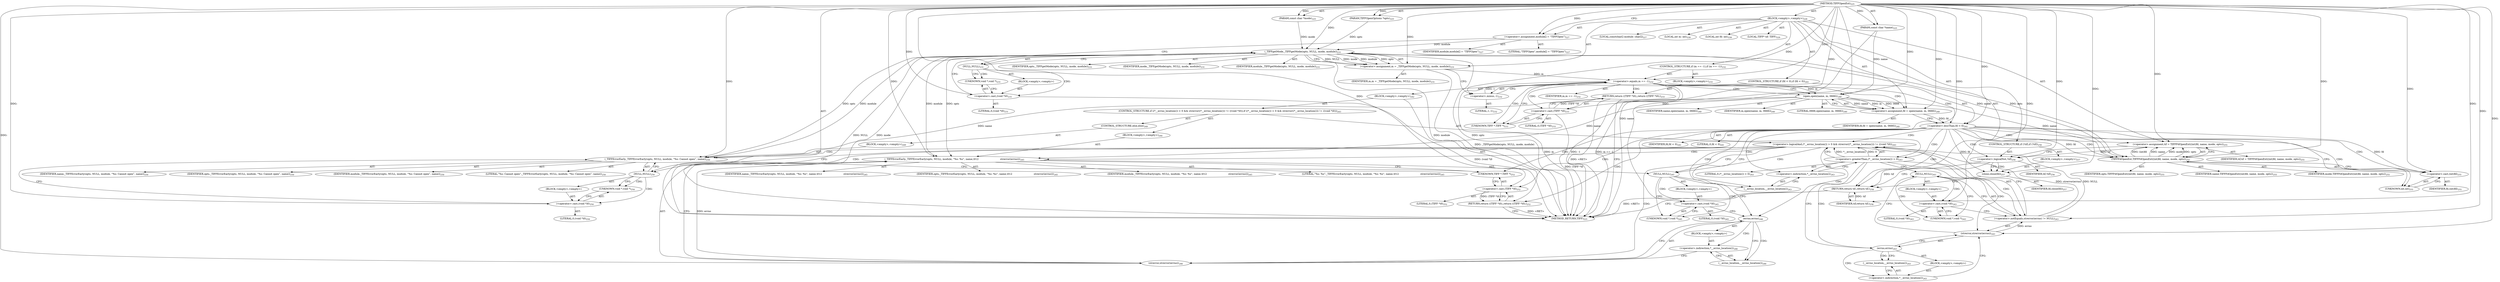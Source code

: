 digraph "TIFFOpenExt" {  
"33983" [label = <(METHOD,TIFFOpenExt)<SUB>225</SUB>> ]
"33984" [label = <(PARAM,const char *name)<SUB>225</SUB>> ]
"33985" [label = <(PARAM,const char *mode)<SUB>225</SUB>> ]
"33986" [label = <(PARAM,TIFFOpenOptions *opts)<SUB>225</SUB>> ]
"33987" [label = <(BLOCK,&lt;empty&gt;,&lt;empty&gt;)<SUB>226</SUB>> ]
"33988" [label = <(LOCAL,constchar[] module: char[])<SUB>227</SUB>> ]
"33989" [label = <(&lt;operator&gt;.assignment,module[] = &quot;TIFFOpen&quot;)<SUB>227</SUB>> ]
"33990" [label = <(IDENTIFIER,module,module[] = &quot;TIFFOpen&quot;)<SUB>227</SUB>> ]
"33991" [label = <(LITERAL,&quot;TIFFOpen&quot;,module[] = &quot;TIFFOpen&quot;)<SUB>227</SUB>> ]
"33992" [label = <(LOCAL,int m: int)<SUB>228</SUB>> ]
"33993" [label = <(LOCAL,int fd: int)<SUB>228</SUB>> ]
"33994" [label = <(LOCAL,TIFF* tif: TIFF)<SUB>229</SUB>> ]
"33995" [label = <(&lt;operator&gt;.assignment,m = _TIFFgetMode(opts, NULL, mode, module))<SUB>231</SUB>> ]
"33996" [label = <(IDENTIFIER,m,m = _TIFFgetMode(opts, NULL, mode, module))<SUB>231</SUB>> ]
"33997" [label = <(_TIFFgetMode,_TIFFgetMode(opts, NULL, mode, module))<SUB>231</SUB>> ]
"33998" [label = <(IDENTIFIER,opts,_TIFFgetMode(opts, NULL, mode, module))<SUB>231</SUB>> ]
"33999" [label = <(NULL,NULL)<SUB>231</SUB>> ]
"34000" [label = <(BLOCK,&lt;empty&gt;,&lt;empty&gt;)> ]
"34001" [label = <(&lt;operator&gt;.cast,(void *)0)<SUB>231</SUB>> ]
"34002" [label = <(UNKNOWN,void *,void *)<SUB>231</SUB>> ]
"34003" [label = <(LITERAL,0,(void *)0)<SUB>231</SUB>> ]
"34004" [label = <(IDENTIFIER,mode,_TIFFgetMode(opts, NULL, mode, module))<SUB>231</SUB>> ]
"34005" [label = <(IDENTIFIER,module,_TIFFgetMode(opts, NULL, mode, module))<SUB>231</SUB>> ]
"34006" [label = <(CONTROL_STRUCTURE,if (m == -1),if (m == -1))<SUB>232</SUB>> ]
"34007" [label = <(&lt;operator&gt;.equals,m == -1)<SUB>232</SUB>> ]
"34008" [label = <(IDENTIFIER,m,m == -1)<SUB>232</SUB>> ]
"34009" [label = <(&lt;operator&gt;.minus,-1)<SUB>232</SUB>> ]
"34010" [label = <(LITERAL,1,-1)<SUB>232</SUB>> ]
"34011" [label = <(BLOCK,&lt;empty&gt;,&lt;empty&gt;)<SUB>233</SUB>> ]
"34012" [label = <(RETURN,return ((TIFF *)0);,return ((TIFF *)0);)<SUB>233</SUB>> ]
"34013" [label = <(&lt;operator&gt;.cast,(TIFF *)0)<SUB>233</SUB>> ]
"34014" [label = <(UNKNOWN,TIFF *,TIFF *)<SUB>233</SUB>> ]
"34015" [label = <(LITERAL,0,(TIFF *)0)<SUB>233</SUB>> ]
"34016" [label = <(&lt;operator&gt;.assignment,fd = open(name, m, 0666))<SUB>240</SUB>> ]
"34017" [label = <(IDENTIFIER,fd,fd = open(name, m, 0666))<SUB>240</SUB>> ]
"34018" [label = <(open,open(name, m, 0666))<SUB>240</SUB>> ]
"34019" [label = <(IDENTIFIER,name,open(name, m, 0666))<SUB>240</SUB>> ]
"34020" [label = <(IDENTIFIER,m,open(name, m, 0666))<SUB>240</SUB>> ]
"34021" [label = <(LITERAL,0666,open(name, m, 0666))<SUB>240</SUB>> ]
"34022" [label = <(CONTROL_STRUCTURE,if (fd &lt; 0),if (fd &lt; 0))<SUB>241</SUB>> ]
"34023" [label = <(&lt;operator&gt;.lessThan,fd &lt; 0)<SUB>241</SUB>> ]
"34024" [label = <(IDENTIFIER,fd,fd &lt; 0)<SUB>241</SUB>> ]
"34025" [label = <(LITERAL,0,fd &lt; 0)<SUB>241</SUB>> ]
"34026" [label = <(BLOCK,&lt;empty&gt;,&lt;empty&gt;)<SUB>242</SUB>> ]
"34027" [label = <(CONTROL_STRUCTURE,if ((*__errno_location()) &gt; 0 &amp;&amp; strerror((*__errno_location())) != ((void *)0)),if ((*__errno_location()) &gt; 0 &amp;&amp; strerror((*__errno_location())) != ((void *)0)))<SUB>243</SUB>> ]
"34028" [label = <(&lt;operator&gt;.logicalAnd,(*__errno_location()) &gt; 0 &amp;&amp; strerror((*__errno_location())) != ((void *)0))<SUB>243</SUB>> ]
"34029" [label = <(&lt;operator&gt;.greaterThan,(*__errno_location()) &gt; 0)<SUB>243</SUB>> ]
"34030" [label = <(&lt;operator&gt;.indirection,*__errno_location())<SUB>243</SUB>> ]
"34031" [label = <(__errno_location,__errno_location())<SUB>243</SUB>> ]
"34032" [label = <(LITERAL,0,(*__errno_location()) &gt; 0)<SUB>243</SUB>> ]
"34033" [label = <(&lt;operator&gt;.notEquals,strerror(errno) != NULL)<SUB>243</SUB>> ]
"34034" [label = <(strerror,strerror(errno))<SUB>243</SUB>> ]
"34035" [label = <(errno,errno)<SUB>243</SUB>> ]
"34036" [label = <(BLOCK,&lt;empty&gt;,&lt;empty&gt;)> ]
"34037" [label = <(&lt;operator&gt;.indirection,*__errno_location())<SUB>243</SUB>> ]
"34038" [label = <(__errno_location,__errno_location())<SUB>243</SUB>> ]
"34039" [label = <(NULL,NULL)<SUB>243</SUB>> ]
"34040" [label = <(BLOCK,&lt;empty&gt;,&lt;empty&gt;)> ]
"34041" [label = <(&lt;operator&gt;.cast,(void *)0)<SUB>243</SUB>> ]
"34042" [label = <(UNKNOWN,void *,void *)<SUB>243</SUB>> ]
"34043" [label = <(LITERAL,0,(void *)0)<SUB>243</SUB>> ]
"34044" [label = <(BLOCK,&lt;empty&gt;,&lt;empty&gt;)<SUB>244</SUB>> ]
"34045" [label = <(_TIFFErrorEarly,_TIFFErrorEarly(opts, NULL, module, &quot;%s: %s&quot;, name,\012                            strerror(errno)))<SUB>245</SUB>> ]
"34046" [label = <(IDENTIFIER,opts,_TIFFErrorEarly(opts, NULL, module, &quot;%s: %s&quot;, name,\012                            strerror(errno)))<SUB>245</SUB>> ]
"34047" [label = <(NULL,NULL)<SUB>245</SUB>> ]
"34048" [label = <(BLOCK,&lt;empty&gt;,&lt;empty&gt;)> ]
"34049" [label = <(&lt;operator&gt;.cast,(void *)0)<SUB>245</SUB>> ]
"34050" [label = <(UNKNOWN,void *,void *)<SUB>245</SUB>> ]
"34051" [label = <(LITERAL,0,(void *)0)<SUB>245</SUB>> ]
"34052" [label = <(IDENTIFIER,module,_TIFFErrorEarly(opts, NULL, module, &quot;%s: %s&quot;, name,\012                            strerror(errno)))<SUB>245</SUB>> ]
"34053" [label = <(LITERAL,&quot;%s: %s&quot;,_TIFFErrorEarly(opts, NULL, module, &quot;%s: %s&quot;, name,\012                            strerror(errno)))<SUB>245</SUB>> ]
"34054" [label = <(IDENTIFIER,name,_TIFFErrorEarly(opts, NULL, module, &quot;%s: %s&quot;, name,\012                            strerror(errno)))<SUB>245</SUB>> ]
"34055" [label = <(strerror,strerror(errno))<SUB>246</SUB>> ]
"34056" [label = <(errno,errno)<SUB>246</SUB>> ]
"34057" [label = <(BLOCK,&lt;empty&gt;,&lt;empty&gt;)> ]
"34058" [label = <(&lt;operator&gt;.indirection,*__errno_location())<SUB>246</SUB>> ]
"34059" [label = <(__errno_location,__errno_location())<SUB>246</SUB>> ]
"34060" [label = <(CONTROL_STRUCTURE,else,else)<SUB>249</SUB>> ]
"34061" [label = <(BLOCK,&lt;empty&gt;,&lt;empty&gt;)<SUB>249</SUB>> ]
"34062" [label = <(_TIFFErrorEarly,_TIFFErrorEarly(opts, NULL, module, &quot;%s: Cannot open&quot;, name))<SUB>250</SUB>> ]
"34063" [label = <(IDENTIFIER,opts,_TIFFErrorEarly(opts, NULL, module, &quot;%s: Cannot open&quot;, name))<SUB>250</SUB>> ]
"34064" [label = <(NULL,NULL)<SUB>250</SUB>> ]
"34065" [label = <(BLOCK,&lt;empty&gt;,&lt;empty&gt;)> ]
"34066" [label = <(&lt;operator&gt;.cast,(void *)0)<SUB>250</SUB>> ]
"34067" [label = <(UNKNOWN,void *,void *)<SUB>250</SUB>> ]
"34068" [label = <(LITERAL,0,(void *)0)<SUB>250</SUB>> ]
"34069" [label = <(IDENTIFIER,module,_TIFFErrorEarly(opts, NULL, module, &quot;%s: Cannot open&quot;, name))<SUB>250</SUB>> ]
"34070" [label = <(LITERAL,&quot;%s: Cannot open&quot;,_TIFFErrorEarly(opts, NULL, module, &quot;%s: Cannot open&quot;, name))<SUB>250</SUB>> ]
"34071" [label = <(IDENTIFIER,name,_TIFFErrorEarly(opts, NULL, module, &quot;%s: Cannot open&quot;, name))<SUB>250</SUB>> ]
"34072" [label = <(RETURN,return ((TIFF *)0);,return ((TIFF *)0);)<SUB>252</SUB>> ]
"34073" [label = <(&lt;operator&gt;.cast,(TIFF *)0)<SUB>252</SUB>> ]
"34074" [label = <(UNKNOWN,TIFF *,TIFF *)<SUB>252</SUB>> ]
"34075" [label = <(LITERAL,0,(TIFF *)0)<SUB>252</SUB>> ]
"34076" [label = <(&lt;operator&gt;.assignment,tif = TIFFFdOpenExt((int)fd, name, mode, opts))<SUB>255</SUB>> ]
"34077" [label = <(IDENTIFIER,tif,tif = TIFFFdOpenExt((int)fd, name, mode, opts))<SUB>255</SUB>> ]
"34078" [label = <(TIFFFdOpenExt,TIFFFdOpenExt((int)fd, name, mode, opts))<SUB>255</SUB>> ]
"34079" [label = <(&lt;operator&gt;.cast,(int)fd)<SUB>255</SUB>> ]
"34080" [label = <(UNKNOWN,int,int)<SUB>255</SUB>> ]
"34081" [label = <(IDENTIFIER,fd,(int)fd)<SUB>255</SUB>> ]
"34082" [label = <(IDENTIFIER,name,TIFFFdOpenExt((int)fd, name, mode, opts))<SUB>255</SUB>> ]
"34083" [label = <(IDENTIFIER,mode,TIFFFdOpenExt((int)fd, name, mode, opts))<SUB>255</SUB>> ]
"34084" [label = <(IDENTIFIER,opts,TIFFFdOpenExt((int)fd, name, mode, opts))<SUB>255</SUB>> ]
"34085" [label = <(CONTROL_STRUCTURE,if (!tif),if (!tif))<SUB>256</SUB>> ]
"34086" [label = <(&lt;operator&gt;.logicalNot,!tif)<SUB>256</SUB>> ]
"34087" [label = <(IDENTIFIER,tif,!tif)<SUB>256</SUB>> ]
"34088" [label = <(BLOCK,&lt;empty&gt;,&lt;empty&gt;)<SUB>257</SUB>> ]
"34089" [label = <(close,close(fd))<SUB>257</SUB>> ]
"34090" [label = <(IDENTIFIER,fd,close(fd))<SUB>257</SUB>> ]
"34091" [label = <(RETURN,return tif;,return tif;)<SUB>258</SUB>> ]
"34092" [label = <(IDENTIFIER,tif,return tif;)<SUB>258</SUB>> ]
"34093" [label = <(METHOD_RETURN,TIFF)<SUB>225</SUB>> ]
  "33983" -> "33984"  [ label = "AST: "] 
  "33983" -> "33985"  [ label = "AST: "] 
  "33983" -> "33986"  [ label = "AST: "] 
  "33983" -> "33987"  [ label = "AST: "] 
  "33983" -> "34093"  [ label = "AST: "] 
  "33987" -> "33988"  [ label = "AST: "] 
  "33987" -> "33989"  [ label = "AST: "] 
  "33987" -> "33992"  [ label = "AST: "] 
  "33987" -> "33993"  [ label = "AST: "] 
  "33987" -> "33994"  [ label = "AST: "] 
  "33987" -> "33995"  [ label = "AST: "] 
  "33987" -> "34006"  [ label = "AST: "] 
  "33987" -> "34016"  [ label = "AST: "] 
  "33987" -> "34022"  [ label = "AST: "] 
  "33987" -> "34076"  [ label = "AST: "] 
  "33987" -> "34085"  [ label = "AST: "] 
  "33987" -> "34091"  [ label = "AST: "] 
  "33989" -> "33990"  [ label = "AST: "] 
  "33989" -> "33991"  [ label = "AST: "] 
  "33995" -> "33996"  [ label = "AST: "] 
  "33995" -> "33997"  [ label = "AST: "] 
  "33997" -> "33998"  [ label = "AST: "] 
  "33997" -> "33999"  [ label = "AST: "] 
  "33997" -> "34004"  [ label = "AST: "] 
  "33997" -> "34005"  [ label = "AST: "] 
  "33999" -> "34000"  [ label = "AST: "] 
  "34000" -> "34001"  [ label = "AST: "] 
  "34001" -> "34002"  [ label = "AST: "] 
  "34001" -> "34003"  [ label = "AST: "] 
  "34006" -> "34007"  [ label = "AST: "] 
  "34006" -> "34011"  [ label = "AST: "] 
  "34007" -> "34008"  [ label = "AST: "] 
  "34007" -> "34009"  [ label = "AST: "] 
  "34009" -> "34010"  [ label = "AST: "] 
  "34011" -> "34012"  [ label = "AST: "] 
  "34012" -> "34013"  [ label = "AST: "] 
  "34013" -> "34014"  [ label = "AST: "] 
  "34013" -> "34015"  [ label = "AST: "] 
  "34016" -> "34017"  [ label = "AST: "] 
  "34016" -> "34018"  [ label = "AST: "] 
  "34018" -> "34019"  [ label = "AST: "] 
  "34018" -> "34020"  [ label = "AST: "] 
  "34018" -> "34021"  [ label = "AST: "] 
  "34022" -> "34023"  [ label = "AST: "] 
  "34022" -> "34026"  [ label = "AST: "] 
  "34023" -> "34024"  [ label = "AST: "] 
  "34023" -> "34025"  [ label = "AST: "] 
  "34026" -> "34027"  [ label = "AST: "] 
  "34026" -> "34072"  [ label = "AST: "] 
  "34027" -> "34028"  [ label = "AST: "] 
  "34027" -> "34044"  [ label = "AST: "] 
  "34027" -> "34060"  [ label = "AST: "] 
  "34028" -> "34029"  [ label = "AST: "] 
  "34028" -> "34033"  [ label = "AST: "] 
  "34029" -> "34030"  [ label = "AST: "] 
  "34029" -> "34032"  [ label = "AST: "] 
  "34030" -> "34031"  [ label = "AST: "] 
  "34033" -> "34034"  [ label = "AST: "] 
  "34033" -> "34039"  [ label = "AST: "] 
  "34034" -> "34035"  [ label = "AST: "] 
  "34035" -> "34036"  [ label = "AST: "] 
  "34036" -> "34037"  [ label = "AST: "] 
  "34037" -> "34038"  [ label = "AST: "] 
  "34039" -> "34040"  [ label = "AST: "] 
  "34040" -> "34041"  [ label = "AST: "] 
  "34041" -> "34042"  [ label = "AST: "] 
  "34041" -> "34043"  [ label = "AST: "] 
  "34044" -> "34045"  [ label = "AST: "] 
  "34045" -> "34046"  [ label = "AST: "] 
  "34045" -> "34047"  [ label = "AST: "] 
  "34045" -> "34052"  [ label = "AST: "] 
  "34045" -> "34053"  [ label = "AST: "] 
  "34045" -> "34054"  [ label = "AST: "] 
  "34045" -> "34055"  [ label = "AST: "] 
  "34047" -> "34048"  [ label = "AST: "] 
  "34048" -> "34049"  [ label = "AST: "] 
  "34049" -> "34050"  [ label = "AST: "] 
  "34049" -> "34051"  [ label = "AST: "] 
  "34055" -> "34056"  [ label = "AST: "] 
  "34056" -> "34057"  [ label = "AST: "] 
  "34057" -> "34058"  [ label = "AST: "] 
  "34058" -> "34059"  [ label = "AST: "] 
  "34060" -> "34061"  [ label = "AST: "] 
  "34061" -> "34062"  [ label = "AST: "] 
  "34062" -> "34063"  [ label = "AST: "] 
  "34062" -> "34064"  [ label = "AST: "] 
  "34062" -> "34069"  [ label = "AST: "] 
  "34062" -> "34070"  [ label = "AST: "] 
  "34062" -> "34071"  [ label = "AST: "] 
  "34064" -> "34065"  [ label = "AST: "] 
  "34065" -> "34066"  [ label = "AST: "] 
  "34066" -> "34067"  [ label = "AST: "] 
  "34066" -> "34068"  [ label = "AST: "] 
  "34072" -> "34073"  [ label = "AST: "] 
  "34073" -> "34074"  [ label = "AST: "] 
  "34073" -> "34075"  [ label = "AST: "] 
  "34076" -> "34077"  [ label = "AST: "] 
  "34076" -> "34078"  [ label = "AST: "] 
  "34078" -> "34079"  [ label = "AST: "] 
  "34078" -> "34082"  [ label = "AST: "] 
  "34078" -> "34083"  [ label = "AST: "] 
  "34078" -> "34084"  [ label = "AST: "] 
  "34079" -> "34080"  [ label = "AST: "] 
  "34079" -> "34081"  [ label = "AST: "] 
  "34085" -> "34086"  [ label = "AST: "] 
  "34085" -> "34088"  [ label = "AST: "] 
  "34086" -> "34087"  [ label = "AST: "] 
  "34088" -> "34089"  [ label = "AST: "] 
  "34089" -> "34090"  [ label = "AST: "] 
  "34091" -> "34092"  [ label = "AST: "] 
  "33989" -> "33999"  [ label = "CFG: "] 
  "33995" -> "34009"  [ label = "CFG: "] 
  "34016" -> "34023"  [ label = "CFG: "] 
  "34076" -> "34086"  [ label = "CFG: "] 
  "34091" -> "34093"  [ label = "CFG: "] 
  "33997" -> "33995"  [ label = "CFG: "] 
  "34007" -> "34014"  [ label = "CFG: "] 
  "34007" -> "34018"  [ label = "CFG: "] 
  "34018" -> "34016"  [ label = "CFG: "] 
  "34023" -> "34031"  [ label = "CFG: "] 
  "34023" -> "34080"  [ label = "CFG: "] 
  "34078" -> "34076"  [ label = "CFG: "] 
  "34086" -> "34089"  [ label = "CFG: "] 
  "34086" -> "34091"  [ label = "CFG: "] 
  "33999" -> "34002"  [ label = "CFG: "] 
  "33999" -> "33997"  [ label = "CFG: "] 
  "34009" -> "34007"  [ label = "CFG: "] 
  "34012" -> "34093"  [ label = "CFG: "] 
  "34072" -> "34093"  [ label = "CFG: "] 
  "34079" -> "34078"  [ label = "CFG: "] 
  "34089" -> "34091"  [ label = "CFG: "] 
  "34013" -> "34012"  [ label = "CFG: "] 
  "34028" -> "34047"  [ label = "CFG: "] 
  "34028" -> "34064"  [ label = "CFG: "] 
  "34073" -> "34072"  [ label = "CFG: "] 
  "34080" -> "34079"  [ label = "CFG: "] 
  "34001" -> "33997"  [ label = "CFG: "] 
  "34014" -> "34013"  [ label = "CFG: "] 
  "34029" -> "34035"  [ label = "CFG: "] 
  "34029" -> "34028"  [ label = "CFG: "] 
  "34033" -> "34028"  [ label = "CFG: "] 
  "34045" -> "34074"  [ label = "CFG: "] 
  "34074" -> "34073"  [ label = "CFG: "] 
  "34002" -> "34001"  [ label = "CFG: "] 
  "34030" -> "34029"  [ label = "CFG: "] 
  "34034" -> "34039"  [ label = "CFG: "] 
  "34039" -> "34042"  [ label = "CFG: "] 
  "34039" -> "34033"  [ label = "CFG: "] 
  "34047" -> "34050"  [ label = "CFG: "] 
  "34047" -> "34056"  [ label = "CFG: "] 
  "34055" -> "34045"  [ label = "CFG: "] 
  "34062" -> "34074"  [ label = "CFG: "] 
  "34031" -> "34030"  [ label = "CFG: "] 
  "34035" -> "34038"  [ label = "CFG: "] 
  "34035" -> "34034"  [ label = "CFG: "] 
  "34056" -> "34059"  [ label = "CFG: "] 
  "34056" -> "34055"  [ label = "CFG: "] 
  "34064" -> "34067"  [ label = "CFG: "] 
  "34064" -> "34062"  [ label = "CFG: "] 
  "34041" -> "34033"  [ label = "CFG: "] 
  "34049" -> "34056"  [ label = "CFG: "] 
  "34037" -> "34034"  [ label = "CFG: "] 
  "34042" -> "34041"  [ label = "CFG: "] 
  "34050" -> "34049"  [ label = "CFG: "] 
  "34058" -> "34055"  [ label = "CFG: "] 
  "34066" -> "34062"  [ label = "CFG: "] 
  "34038" -> "34037"  [ label = "CFG: "] 
  "34059" -> "34058"  [ label = "CFG: "] 
  "34067" -> "34066"  [ label = "CFG: "] 
  "33983" -> "33989"  [ label = "CFG: "] 
  "34091" -> "34093"  [ label = "DDG: &lt;RET&gt;"] 
  "34072" -> "34093"  [ label = "DDG: &lt;RET&gt;"] 
  "34012" -> "34093"  [ label = "DDG: &lt;RET&gt;"] 
  "33984" -> "34093"  [ label = "DDG: name"] 
  "33997" -> "34093"  [ label = "DDG: opts"] 
  "33997" -> "34093"  [ label = "DDG: NULL"] 
  "34001" -> "34093"  [ label = "DDG: (void *)0"] 
  "33997" -> "34093"  [ label = "DDG: mode"] 
  "33997" -> "34093"  [ label = "DDG: module"] 
  "33995" -> "34093"  [ label = "DDG: _TIFFgetMode(opts, NULL, mode, module)"] 
  "34007" -> "34093"  [ label = "DDG: m"] 
  "34007" -> "34093"  [ label = "DDG: -1"] 
  "34007" -> "34093"  [ label = "DDG: m == -1"] 
  "34013" -> "34093"  [ label = "DDG: (TIFF *)0"] 
  "33983" -> "33984"  [ label = "DDG: "] 
  "33983" -> "33985"  [ label = "DDG: "] 
  "33983" -> "33986"  [ label = "DDG: "] 
  "33983" -> "33989"  [ label = "DDG: "] 
  "33997" -> "33995"  [ label = "DDG: opts"] 
  "33997" -> "33995"  [ label = "DDG: NULL"] 
  "33997" -> "33995"  [ label = "DDG: mode"] 
  "33997" -> "33995"  [ label = "DDG: module"] 
  "34018" -> "34016"  [ label = "DDG: name"] 
  "34018" -> "34016"  [ label = "DDG: m"] 
  "34018" -> "34016"  [ label = "DDG: 0666"] 
  "34078" -> "34076"  [ label = "DDG: (int)fd"] 
  "34078" -> "34076"  [ label = "DDG: name"] 
  "34078" -> "34076"  [ label = "DDG: mode"] 
  "34078" -> "34076"  [ label = "DDG: opts"] 
  "34092" -> "34091"  [ label = "DDG: tif"] 
  "34086" -> "34091"  [ label = "DDG: tif"] 
  "33983" -> "33995"  [ label = "DDG: "] 
  "33983" -> "34016"  [ label = "DDG: "] 
  "33983" -> "34076"  [ label = "DDG: "] 
  "33983" -> "34092"  [ label = "DDG: "] 
  "33986" -> "33997"  [ label = "DDG: opts"] 
  "33983" -> "33997"  [ label = "DDG: "] 
  "33985" -> "33997"  [ label = "DDG: mode"] 
  "33989" -> "33997"  [ label = "DDG: module"] 
  "33995" -> "34007"  [ label = "DDG: m"] 
  "33983" -> "34007"  [ label = "DDG: "] 
  "34009" -> "34007"  [ label = "DDG: 1"] 
  "34013" -> "34012"  [ label = "DDG: (TIFF *)0"] 
  "33984" -> "34018"  [ label = "DDG: name"] 
  "33983" -> "34018"  [ label = "DDG: "] 
  "34007" -> "34018"  [ label = "DDG: m"] 
  "34016" -> "34023"  [ label = "DDG: fd"] 
  "33983" -> "34023"  [ label = "DDG: "] 
  "34073" -> "34072"  [ label = "DDG: (TIFF *)0"] 
  "34023" -> "34078"  [ label = "DDG: fd"] 
  "33983" -> "34078"  [ label = "DDG: "] 
  "34018" -> "34078"  [ label = "DDG: name"] 
  "33997" -> "34078"  [ label = "DDG: mode"] 
  "33997" -> "34078"  [ label = "DDG: opts"] 
  "34076" -> "34086"  [ label = "DDG: tif"] 
  "33983" -> "34086"  [ label = "DDG: "] 
  "33983" -> "34009"  [ label = "DDG: "] 
  "33983" -> "34013"  [ label = "DDG: "] 
  "33983" -> "34073"  [ label = "DDG: "] 
  "34023" -> "34079"  [ label = "DDG: fd"] 
  "33983" -> "34079"  [ label = "DDG: "] 
  "33983" -> "34089"  [ label = "DDG: "] 
  "34023" -> "34089"  [ label = "DDG: fd"] 
  "33983" -> "34001"  [ label = "DDG: "] 
  "34029" -> "34028"  [ label = "DDG: *__errno_location()"] 
  "34029" -> "34028"  [ label = "DDG: 0"] 
  "34033" -> "34028"  [ label = "DDG: strerror(errno)"] 
  "34033" -> "34028"  [ label = "DDG: NULL"] 
  "33983" -> "34029"  [ label = "DDG: "] 
  "34034" -> "34033"  [ label = "DDG: errno"] 
  "33983" -> "34033"  [ label = "DDG: "] 
  "33997" -> "34045"  [ label = "DDG: opts"] 
  "33983" -> "34045"  [ label = "DDG: "] 
  "33997" -> "34045"  [ label = "DDG: module"] 
  "34018" -> "34045"  [ label = "DDG: name"] 
  "34055" -> "34045"  [ label = "DDG: errno"] 
  "33983" -> "34034"  [ label = "DDG: "] 
  "33983" -> "34055"  [ label = "DDG: "] 
  "33997" -> "34062"  [ label = "DDG: opts"] 
  "33983" -> "34062"  [ label = "DDG: "] 
  "33997" -> "34062"  [ label = "DDG: module"] 
  "34018" -> "34062"  [ label = "DDG: name"] 
  "33983" -> "34041"  [ label = "DDG: "] 
  "33983" -> "34049"  [ label = "DDG: "] 
  "33983" -> "34066"  [ label = "DDG: "] 
  "34007" -> "34012"  [ label = "CDG: "] 
  "34007" -> "34018"  [ label = "CDG: "] 
  "34007" -> "34014"  [ label = "CDG: "] 
  "34007" -> "34013"  [ label = "CDG: "] 
  "34007" -> "34023"  [ label = "CDG: "] 
  "34007" -> "34016"  [ label = "CDG: "] 
  "34023" -> "34029"  [ label = "CDG: "] 
  "34023" -> "34076"  [ label = "CDG: "] 
  "34023" -> "34074"  [ label = "CDG: "] 
  "34023" -> "34073"  [ label = "CDG: "] 
  "34023" -> "34086"  [ label = "CDG: "] 
  "34023" -> "34072"  [ label = "CDG: "] 
  "34023" -> "34030"  [ label = "CDG: "] 
  "34023" -> "34091"  [ label = "CDG: "] 
  "34023" -> "34080"  [ label = "CDG: "] 
  "34023" -> "34079"  [ label = "CDG: "] 
  "34023" -> "34031"  [ label = "CDG: "] 
  "34023" -> "34078"  [ label = "CDG: "] 
  "34023" -> "34028"  [ label = "CDG: "] 
  "34086" -> "34089"  [ label = "CDG: "] 
  "33999" -> "34002"  [ label = "CDG: "] 
  "33999" -> "34001"  [ label = "CDG: "] 
  "34028" -> "34056"  [ label = "CDG: "] 
  "34028" -> "34064"  [ label = "CDG: "] 
  "34028" -> "34047"  [ label = "CDG: "] 
  "34028" -> "34062"  [ label = "CDG: "] 
  "34028" -> "34045"  [ label = "CDG: "] 
  "34028" -> "34055"  [ label = "CDG: "] 
  "34029" -> "34039"  [ label = "CDG: "] 
  "34029" -> "34035"  [ label = "CDG: "] 
  "34029" -> "34034"  [ label = "CDG: "] 
  "34029" -> "34033"  [ label = "CDG: "] 
  "34039" -> "34041"  [ label = "CDG: "] 
  "34039" -> "34042"  [ label = "CDG: "] 
  "34047" -> "34049"  [ label = "CDG: "] 
  "34047" -> "34050"  [ label = "CDG: "] 
  "34035" -> "34037"  [ label = "CDG: "] 
  "34035" -> "34038"  [ label = "CDG: "] 
  "34056" -> "34058"  [ label = "CDG: "] 
  "34056" -> "34059"  [ label = "CDG: "] 
  "34064" -> "34066"  [ label = "CDG: "] 
  "34064" -> "34067"  [ label = "CDG: "] 
}
